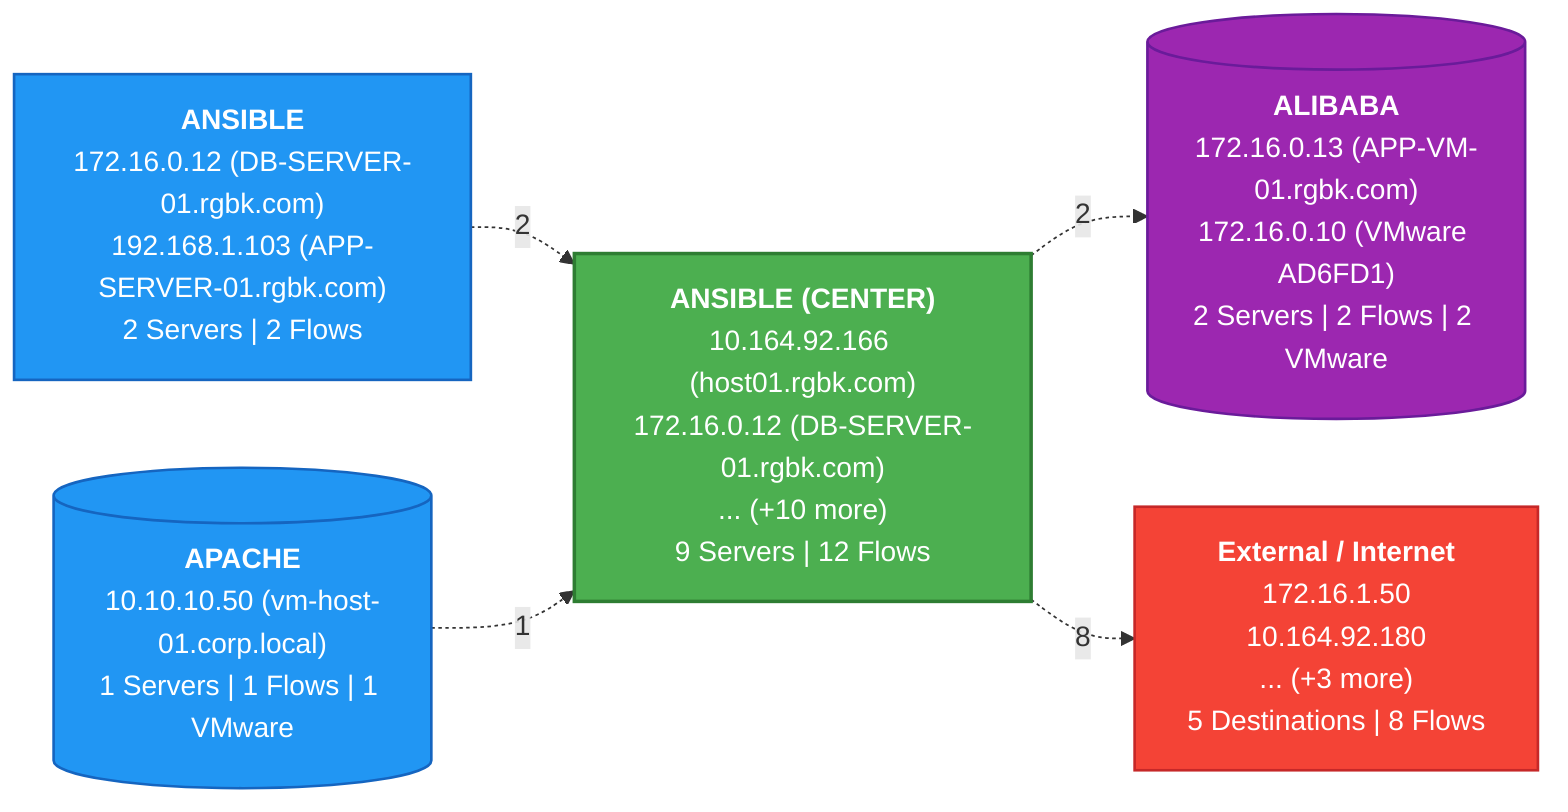 graph LR
    %% FULL FLOW: Source Apps → ANSIBLE → Destination Apps

    SRC_APP_0["<b>ANSIBLE</b><br/>172.16.0.12 (DB-SERVER-01.rgbk.com)<br/>192.168.1.103 (APP-SERVER-01.rgbk.com)<br/>2 Servers | 2 Flows"]:::upstream
    SRC_APP_1[("<b>APACHE</b><br/>10.10.10.50 (vm-host-01.corp.local)<br/>1 Servers | 1 Flows | 1 VMware")]:::upstream

    CENTER["<b>ANSIBLE (CENTER)</b><br/>10.164.92.166 (host01.rgbk.com)<br/>172.16.0.12 (DB-SERVER-01.rgbk.com)<br/>... (+10 more)<br/>9 Servers | 12 Flows"]:::centerapp

    SRC_APP_0 .->|2| CENTER
    SRC_APP_1 .->|1| CENTER
    DEST_APP_0[("<b>ALIBABA</b><br/>172.16.0.13 (APP-VM-01.rgbk.com)<br/>172.16.0.10 (VMware AD6FD1)<br/>2 Servers | 2 Flows | 2 VMware")]:::downstream
    CENTER .->|2| DEST_APP_0
    EXTERNAL["<b>External / Internet</b><br/>172.16.1.50<br/>10.164.92.180<br/>... (+3 more)<br/>5 Destinations | 8 Flows"]:::external
    CENTER .->|8| EXTERNAL

    %% Styles
    classDef centerapp fill:#4CAF50,stroke:#2E7D32,stroke-width:2px,color:#fff
    classDef upstream fill:#2196F3,stroke:#1565C0,stroke-width:1.5px,color:#fff
    classDef downstream fill:#9C27B0,stroke:#6A1B9A,stroke-width:1.5px,color:#fff
    classDef external fill:#F44336,stroke:#C62828,stroke-width:1.5px,color:#fff